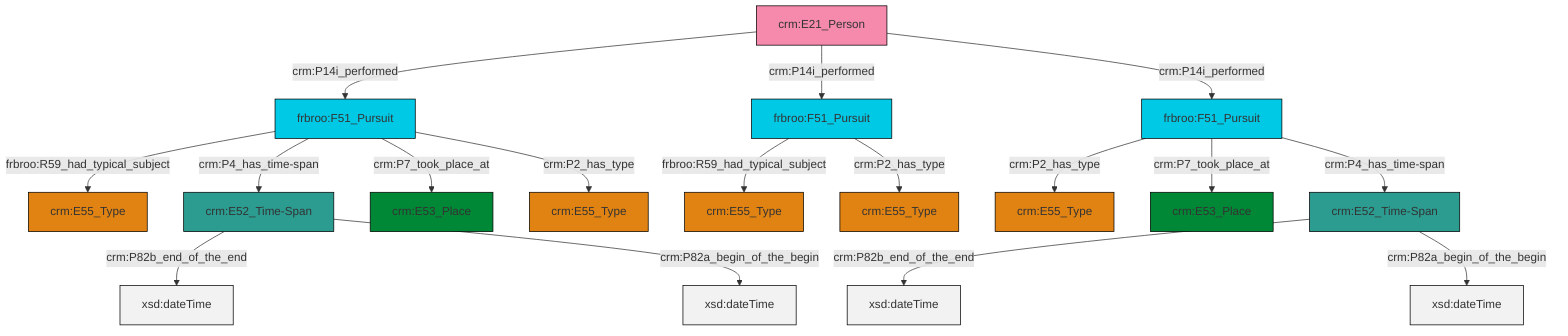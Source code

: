 graph TD
classDef Literal fill:#f2f2f2,stroke:#000000;
classDef CRM_Entity fill:#FFFFFF,stroke:#000000;
classDef Temporal_Entity fill:#00C9E6, stroke:#000000;
classDef Type fill:#E18312, stroke:#000000;
classDef Time-Span fill:#2C9C91, stroke:#000000;
classDef Appellation fill:#FFEB7F, stroke:#000000;
classDef Place fill:#008836, stroke:#000000;
classDef Persistent_Item fill:#B266B2, stroke:#000000;
classDef Conceptual_Object fill:#FFD700, stroke:#000000;
classDef Physical_Thing fill:#D2B48C, stroke:#000000;
classDef Actor fill:#f58aad, stroke:#000000;
classDef PC_Classes fill:#4ce600, stroke:#000000;
classDef Multi fill:#cccccc,stroke:#000000;

2["frbroo:F51_Pursuit"]:::Temporal_Entity -->|frbroo:R59_had_typical_subject| 3["crm:E55_Type"]:::Type
5["frbroo:F51_Pursuit"]:::Temporal_Entity -->|frbroo:R59_had_typical_subject| 6["crm:E55_Type"]:::Type
5["frbroo:F51_Pursuit"]:::Temporal_Entity -->|crm:P2_has_type| 7["crm:E55_Type"]:::Type
10["crm:E21_Person"]:::Actor -->|crm:P14i_performed| 2["frbroo:F51_Pursuit"]:::Temporal_Entity
11["crm:E52_Time-Span"]:::Time-Span -->|crm:P82b_end_of_the_end| 12[xsd:dateTime]:::Literal
13["frbroo:F51_Pursuit"]:::Temporal_Entity -->|crm:P2_has_type| 8["crm:E55_Type"]:::Type
2["frbroo:F51_Pursuit"]:::Temporal_Entity -->|crm:P4_has_time-span| 11["crm:E52_Time-Span"]:::Time-Span
2["frbroo:F51_Pursuit"]:::Temporal_Entity -->|crm:P7_took_place_at| 18["crm:E53_Place"]:::Place
13["frbroo:F51_Pursuit"]:::Temporal_Entity -->|crm:P7_took_place_at| 20["crm:E53_Place"]:::Place
13["frbroo:F51_Pursuit"]:::Temporal_Entity -->|crm:P4_has_time-span| 21["crm:E52_Time-Span"]:::Time-Span
10["crm:E21_Person"]:::Actor -->|crm:P14i_performed| 5["frbroo:F51_Pursuit"]:::Temporal_Entity
10["crm:E21_Person"]:::Actor -->|crm:P14i_performed| 13["frbroo:F51_Pursuit"]:::Temporal_Entity
11["crm:E52_Time-Span"]:::Time-Span -->|crm:P82a_begin_of_the_begin| 26[xsd:dateTime]:::Literal
21["crm:E52_Time-Span"]:::Time-Span -->|crm:P82b_end_of_the_end| 29[xsd:dateTime]:::Literal
21["crm:E52_Time-Span"]:::Time-Span -->|crm:P82a_begin_of_the_begin| 32[xsd:dateTime]:::Literal
2["frbroo:F51_Pursuit"]:::Temporal_Entity -->|crm:P2_has_type| 0["crm:E55_Type"]:::Type